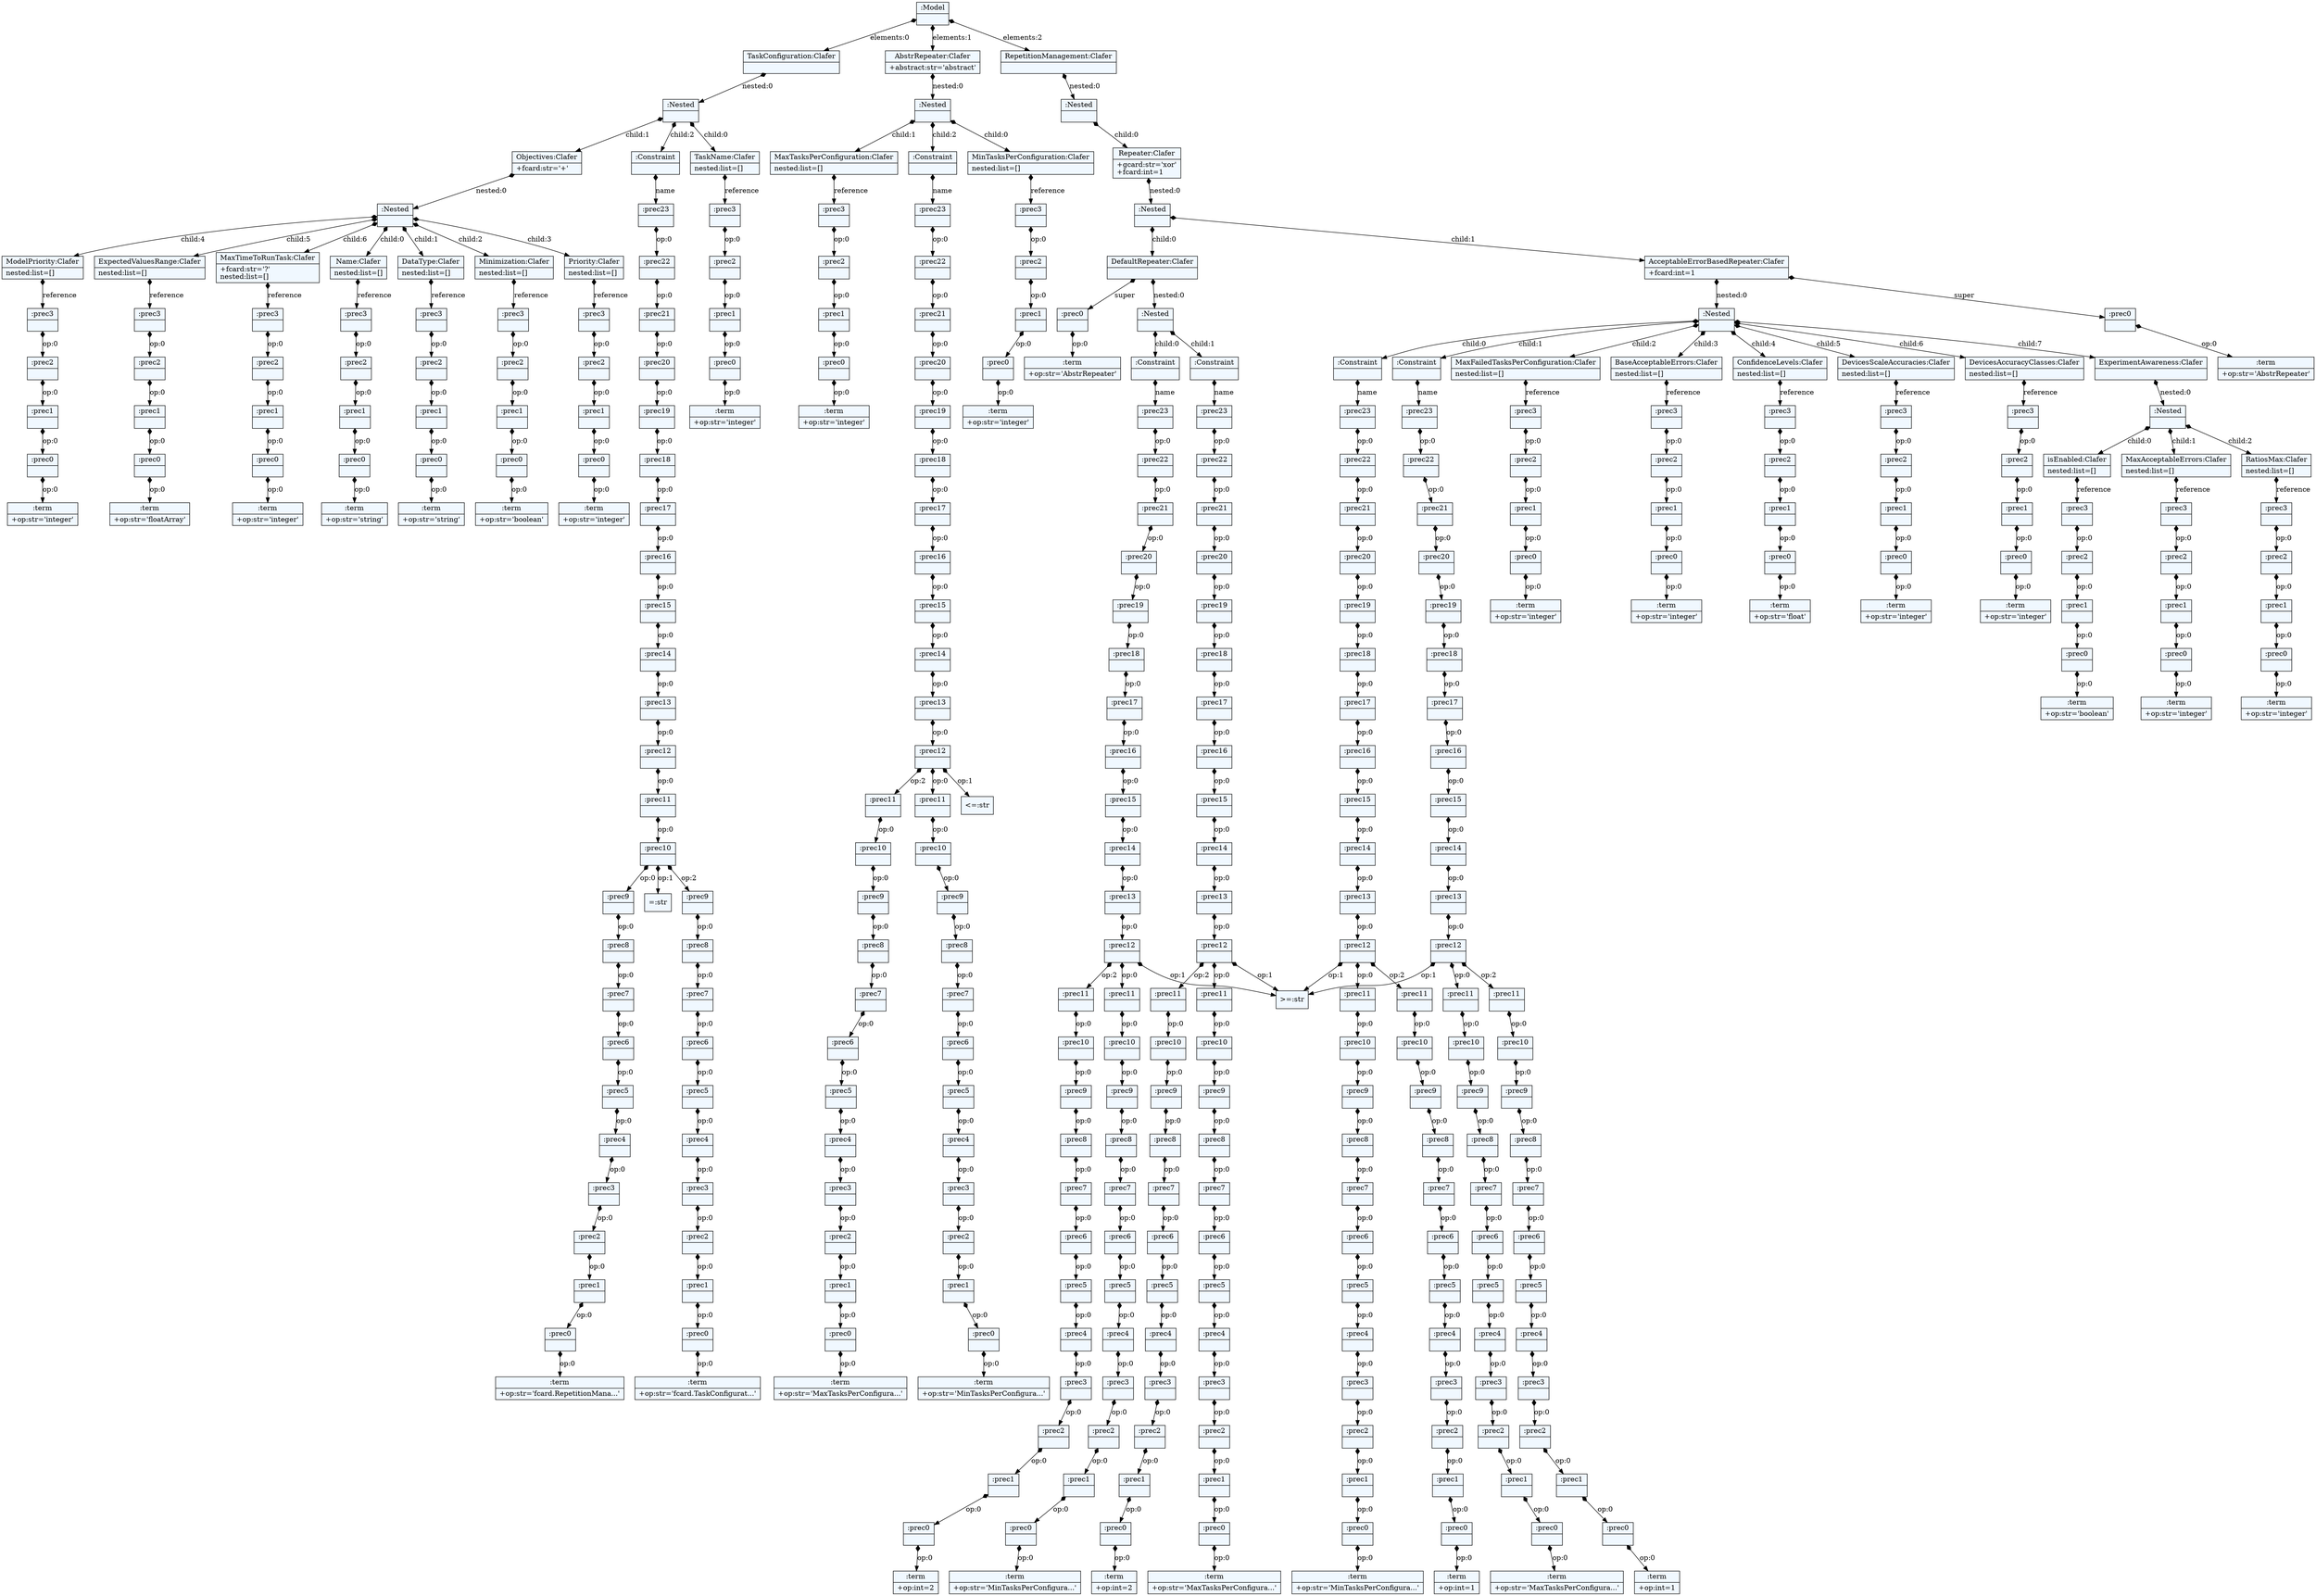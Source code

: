 
    digraph textX {
    fontname = "Bitstream Vera Sans"
    fontsize = 8
    node[
        shape=record,
        style=filled,
        fillcolor=aliceblue
    ]
    nodesep = 0.3
    edge[dir=black,arrowtail=empty]


139793240315472 -> 139793240315088 [label="elements:0" arrowtail=diamond dir=both]
139793240315088 -> 139793240315344 [label="nested:0" arrowtail=diamond dir=both]
139793240315344 -> 139793237294992 [label="child:0" arrowtail=diamond dir=both]
139793237294992 -> 139793237294608 [label="reference" arrowtail=diamond dir=both]
139793237294608 -> 139793237292048 [label="op:0" arrowtail=diamond dir=both]
139793237292048 -> 139793237292304 [label="op:0" arrowtail=diamond dir=both]
139793237292304 -> 139793237292624 [label="op:0" arrowtail=diamond dir=both]
139793237292624 -> 139793237293200 [label="op:0" arrowtail=diamond dir=both]
139793237293200[label="{:term|+op:str='integer'\l}"]
139793237292624[label="{:prec0|}"]
139793237292304[label="{:prec1|}"]
139793237292048[label="{:prec2|}"]
139793237294608[label="{:prec3|}"]
139793237294992[label="{TaskName:Clafer|nested:list=[]\l}"]
139793240315344 -> 139793237294736 [label="child:1" arrowtail=diamond dir=both]
139793237294736 -> 139793237293520 [label="nested:0" arrowtail=diamond dir=both]
139793237293520 -> 139793237291536 [label="child:0" arrowtail=diamond dir=both]
139793237291536 -> 139793239411856 [label="reference" arrowtail=diamond dir=both]
139793239411856 -> 139793239410832 [label="op:0" arrowtail=diamond dir=both]
139793239410832 -> 139793239411920 [label="op:0" arrowtail=diamond dir=both]
139793239411920 -> 139793239409296 [label="op:0" arrowtail=diamond dir=both]
139793239409296 -> 139793239411280 [label="op:0" arrowtail=diamond dir=both]
139793239411280[label="{:term|+op:str='string'\l}"]
139793239409296[label="{:prec0|}"]
139793239411920[label="{:prec1|}"]
139793239410832[label="{:prec2|}"]
139793239411856[label="{:prec3|}"]
139793237291536[label="{Name:Clafer|nested:list=[]\l}"]
139793237293520 -> 139793237293776 [label="child:1" arrowtail=diamond dir=both]
139793237293776 -> 139793239411984 [label="reference" arrowtail=diamond dir=both]
139793239411984 -> 139793239410896 [label="op:0" arrowtail=diamond dir=both]
139793239410896 -> 139793239409104 [label="op:0" arrowtail=diamond dir=both]
139793239409104 -> 139793239412176 [label="op:0" arrowtail=diamond dir=both]
139793239412176 -> 139793238297424 [label="op:0" arrowtail=diamond dir=both]
139793238297424[label="{:term|+op:str='string'\l}"]
139793239412176[label="{:prec0|}"]
139793239409104[label="{:prec1|}"]
139793239410896[label="{:prec2|}"]
139793239411984[label="{:prec3|}"]
139793237293776[label="{DataType:Clafer|nested:list=[]\l}"]
139793237293520 -> 139793239409232 [label="child:2" arrowtail=diamond dir=both]
139793239409232 -> 139793239410768 [label="reference" arrowtail=diamond dir=both]
139793239410768 -> 139793237291408 [label="op:0" arrowtail=diamond dir=both]
139793237291408 -> 139793238295760 [label="op:0" arrowtail=diamond dir=both]
139793238295760 -> 139793239773840 [label="op:0" arrowtail=diamond dir=both]
139793239773840 -> 139793239776336 [label="op:0" arrowtail=diamond dir=both]
139793239776336[label="{:term|+op:str='boolean'\l}"]
139793239773840[label="{:prec0|}"]
139793238295760[label="{:prec1|}"]
139793237291408[label="{:prec2|}"]
139793239410768[label="{:prec3|}"]
139793239409232[label="{Minimization:Clafer|nested:list=[]\l}"]
139793237293520 -> 139793239408976 [label="child:3" arrowtail=diamond dir=both]
139793239408976 -> 139793237295056 [label="reference" arrowtail=diamond dir=both]
139793237295056 -> 139793254257232 [label="op:0" arrowtail=diamond dir=both]
139793254257232 -> 139793239776528 [label="op:0" arrowtail=diamond dir=both]
139793239776528 -> 139793239386512 [label="op:0" arrowtail=diamond dir=both]
139793239386512 -> 139793239387600 [label="op:0" arrowtail=diamond dir=both]
139793239387600[label="{:term|+op:str='integer'\l}"]
139793239386512[label="{:prec0|}"]
139793239776528[label="{:prec1|}"]
139793254257232[label="{:prec2|}"]
139793237295056[label="{:prec3|}"]
139793239408976[label="{Priority:Clafer|nested:list=[]\l}"]
139793237293520 -> 139793238297616 [label="child:4" arrowtail=diamond dir=both]
139793238297616 -> 139793239774608 [label="reference" arrowtail=diamond dir=both]
139793239774608 -> 139793239409424 [label="op:0" arrowtail=diamond dir=both]
139793239409424 -> 139793239386640 [label="op:0" arrowtail=diamond dir=both]
139793239386640 -> 139793239614352 [label="op:0" arrowtail=diamond dir=both]
139793239614352 -> 139793239614544 [label="op:0" arrowtail=diamond dir=both]
139793239614544[label="{:term|+op:str='integer'\l}"]
139793239614352[label="{:prec0|}"]
139793239386640[label="{:prec1|}"]
139793239409424[label="{:prec2|}"]
139793239774608[label="{:prec3|}"]
139793238297616[label="{ModelPriority:Clafer|nested:list=[]\l}"]
139793237293520 -> 139793239411728 [label="child:5" arrowtail=diamond dir=both]
139793239411728 -> 139793239387920 [label="reference" arrowtail=diamond dir=both]
139793239387920 -> 139793239614800 [label="op:0" arrowtail=diamond dir=both]
139793239614800 -> 139793238303952 [label="op:0" arrowtail=diamond dir=both]
139793238303952 -> 139793253451664 [label="op:0" arrowtail=diamond dir=both]
139793253451664 -> 139793237957328 [label="op:0" arrowtail=diamond dir=both]
139793237957328[label="{:term|+op:str='floatArray'\l}"]
139793253451664[label="{:prec0|}"]
139793238303952[label="{:prec1|}"]
139793239614800[label="{:prec2|}"]
139793239387920[label="{:prec3|}"]
139793239411728[label="{ExpectedValuesRange:Clafer|nested:list=[]\l}"]
139793237293520 -> 139793239386320 [label="child:6" arrowtail=diamond dir=both]
139793239386320 -> 139793239614160 [label="reference" arrowtail=diamond dir=both]
139793239614160 -> 139793253875984 [label="op:0" arrowtail=diamond dir=both]
139793253875984 -> 139793253490768 [label="op:0" arrowtail=diamond dir=both]
139793253490768 -> 139793237665616 [label="op:0" arrowtail=diamond dir=both]
139793237665616 -> 139793237664208 [label="op:0" arrowtail=diamond dir=both]
139793237664208[label="{:term|+op:str='integer'\l}"]
139793237665616[label="{:prec0|}"]
139793253490768[label="{:prec1|}"]
139793253875984[label="{:prec2|}"]
139793239614160[label="{:prec3|}"]
139793239386320[label="{MaxTimeToRunTask:Clafer|+fcard:str='\?'\lnested:list=[]\l}"]
139793237293520[label="{:Nested|}"]
139793237294736[label="{Objectives:Clafer|+fcard:str='+'\l}"]
139793240315344 -> 139793239384208 [label="child:2" arrowtail=diamond dir=both]
139793239384208 -> 139793237292368 [label="name" arrowtail=diamond dir=both]
139793237292368 -> 139793240206800 [label="op:0" arrowtail=diamond dir=both]
139793240206800 -> 139793240205008 [label="op:0" arrowtail=diamond dir=both]
139793240205008 -> 139793240205392 [label="op:0" arrowtail=diamond dir=both]
139793240205392 -> 139793240203856 [label="op:0" arrowtail=diamond dir=both]
139793240203856 -> 139793237575312 [label="op:0" arrowtail=diamond dir=both]
139793237575312 -> 139793237574224 [label="op:0" arrowtail=diamond dir=both]
139793237574224 -> 139793237574096 [label="op:0" arrowtail=diamond dir=both]
139793237574096 -> 139793237577040 [label="op:0" arrowtail=diamond dir=both]
139793237577040 -> 139793237576912 [label="op:0" arrowtail=diamond dir=both]
139793237576912 -> 139793236953488 [label="op:0" arrowtail=diamond dir=both]
139793236953488 -> 139793236953552 [label="op:0" arrowtail=diamond dir=both]
139793236953552 -> 139793236951888 [label="op:0" arrowtail=diamond dir=both]
139793236951888 -> 139793236953168 [label="op:0" arrowtail=diamond dir=both]
139793236953168 -> 139793236952272 [label="op:0" arrowtail=diamond dir=both]
139793236952272 -> 139793236954768 [label="op:0" arrowtail=diamond dir=both]
139793236954768 -> 139793236951760 [label="op:0" arrowtail=diamond dir=both]
139793236951760 -> 139793465747216 [label="op:0" arrowtail=diamond dir=both]
139793465747216 -> 139793239685648 [label="op:0" arrowtail=diamond dir=both]
139793239685648 -> 139793465580304 [label="op:0" arrowtail=diamond dir=both]
139793465580304 -> 139793250999696 [label="op:0" arrowtail=diamond dir=both]
139793250999696 -> 139793237502544 [label="op:0" arrowtail=diamond dir=both]
139793237502544 -> 139793239872208 [label="op:0" arrowtail=diamond dir=both]
139793239872208 -> 139793240595984 [label="op:0" arrowtail=diamond dir=both]
139793240595984 -> 139793236888912 [label="op:0" arrowtail=diamond dir=both]
139793236888912[label="{:term|+op:str='fcard.RepetitionMana...'\l}"]
139793240595984[label="{:prec0|}"]
139793239872208[label="{:prec1|}"]
139793237502544[label="{:prec2|}"]
139793250999696[label="{:prec3|}"]
139793465580304[label="{:prec4|}"]
139793239685648[label="{:prec5|}"]
139793465747216[label="{:prec6|}"]
139793236951760[label="{:prec7|}"]
139793236954768[label="{:prec8|}"]
139793236952272[label="{:prec9|}"]
139793236953168 -> "=:str" [label="op:1" arrowtail=diamond dir=both]
139793236953168 -> 139793236952400 [label="op:2" arrowtail=diamond dir=both]
139793236952400 -> 139793236954512 [label="op:0" arrowtail=diamond dir=both]
139793236954512 -> 139793239686672 [label="op:0" arrowtail=diamond dir=both]
139793239686672 -> 139793239684432 [label="op:0" arrowtail=diamond dir=both]
139793239684432 -> 139793250998608 [label="op:0" arrowtail=diamond dir=both]
139793250998608 -> 139793239925328 [label="op:0" arrowtail=diamond dir=both]
139793239925328 -> 139793236887696 [label="op:0" arrowtail=diamond dir=both]
139793236887696 -> 139793236889232 [label="op:0" arrowtail=diamond dir=both]
139793236889232 -> 139793236888784 [label="op:0" arrowtail=diamond dir=both]
139793236888784 -> 139793236889296 [label="op:0" arrowtail=diamond dir=both]
139793236889296 -> 139793236888464 [label="op:0" arrowtail=diamond dir=both]
139793236888464[label="{:term|+op:str='fcard.TaskConfigurat...'\l}"]
139793236889296[label="{:prec0|}"]
139793236888784[label="{:prec1|}"]
139793236889232[label="{:prec2|}"]
139793236887696[label="{:prec3|}"]
139793239925328[label="{:prec4|}"]
139793250998608[label="{:prec5|}"]
139793239684432[label="{:prec6|}"]
139793239686672[label="{:prec7|}"]
139793236954512[label="{:prec8|}"]
139793236952400[label="{:prec9|}"]
139793236953168[label="{:prec10|}"]
139793236951888[label="{:prec11|}"]
139793236953552[label="{:prec12|}"]
139793236953488[label="{:prec13|}"]
139793237576912[label="{:prec14|}"]
139793237577040[label="{:prec15|}"]
139793237574096[label="{:prec16|}"]
139793237574224[label="{:prec17|}"]
139793237575312[label="{:prec18|}"]
139793240203856[label="{:prec19|}"]
139793240205392[label="{:prec20|}"]
139793240205008[label="{:prec21|}"]
139793240206800[label="{:prec22|}"]
139793237292368[label="{:prec23|}"]
139793239384208[label="{:Constraint|}"]
139793240315344[label="{:Nested|}"]
139793240315088[label="{TaskConfiguration:Clafer|}"]
139793240315472 -> 139793240314768 [label="elements:1" arrowtail=diamond dir=both]
139793240314768 -> 139793239819024 [label="nested:0" arrowtail=diamond dir=both]
139793239819024 -> 139793240204688 [label="child:0" arrowtail=diamond dir=both]
139793240204688 -> 139793240205136 [label="reference" arrowtail=diamond dir=both]
139793240205136 -> 139793240207184 [label="op:0" arrowtail=diamond dir=both]
139793240207184 -> 139793237576016 [label="op:0" arrowtail=diamond dir=both]
139793237576016 -> 139793237576080 [label="op:0" arrowtail=diamond dir=both]
139793237576080 -> 139793237576400 [label="op:0" arrowtail=diamond dir=both]
139793237576400[label="{:term|+op:str='integer'\l}"]
139793237576080[label="{:prec0|}"]
139793237576016[label="{:prec1|}"]
139793240207184[label="{:prec2|}"]
139793240205136[label="{:prec3|}"]
139793240204688[label="{MinTasksPerConfiguration:Clafer|nested:list=[]\l}"]
139793239819024 -> 139793237575376 [label="child:1" arrowtail=diamond dir=both]
139793237575376 -> 139793237575888 [label="reference" arrowtail=diamond dir=both]
139793237575888 -> 139793240207056 [label="op:0" arrowtail=diamond dir=both]
139793240207056 -> 139793240205776 [label="op:0" arrowtail=diamond dir=both]
139793240205776 -> 139793236953424 [label="op:0" arrowtail=diamond dir=both]
139793236953424 -> 139793236953360 [label="op:0" arrowtail=diamond dir=both]
139793236953360[label="{:term|+op:str='integer'\l}"]
139793236953424[label="{:prec0|}"]
139793240205776[label="{:prec1|}"]
139793240207056[label="{:prec2|}"]
139793237575888[label="{:prec3|}"]
139793237575376[label="{MaxTasksPerConfiguration:Clafer|nested:list=[]\l}"]
139793239819024 -> 139793240205520 [label="child:2" arrowtail=diamond dir=both]
139793240205520 -> 139793240206416 [label="name" arrowtail=diamond dir=both]
139793240206416 -> 139793237575184 [label="op:0" arrowtail=diamond dir=both]
139793237575184 -> 139793236953296 [label="op:0" arrowtail=diamond dir=both]
139793236953296 -> 139793236952208 [label="op:0" arrowtail=diamond dir=both]
139793236952208 -> 139793236954384 [label="op:0" arrowtail=diamond dir=both]
139793236954384 -> 139793236953040 [label="op:0" arrowtail=diamond dir=both]
139793236953040 -> 139793239685840 [label="op:0" arrowtail=diamond dir=both]
139793239685840 -> 139793250996688 [label="op:0" arrowtail=diamond dir=both]
139793250996688 -> 139793239874960 [label="op:0" arrowtail=diamond dir=both]
139793239874960 -> 139793236889552 [label="op:0" arrowtail=diamond dir=both]
139793236889552 -> 139793236887376 [label="op:0" arrowtail=diamond dir=both]
139793236887376 -> 139793254015952 [label="op:0" arrowtail=diamond dir=both]
139793254015952 -> 139793463577872 [label="op:0" arrowtail=diamond dir=both]
139793463577872 -> 139793463574672 [label="op:0" arrowtail=diamond dir=both]
139793463574672 -> 139793463575568 [label="op:0" arrowtail=diamond dir=both]
139793463575568 -> 139793463574736 [label="op:0" arrowtail=diamond dir=both]
139793463574736 -> 139793463576976 [label="op:0" arrowtail=diamond dir=both]
139793463576976 -> 139793463578384 [label="op:0" arrowtail=diamond dir=both]
139793463578384 -> 139793239403536 [label="op:0" arrowtail=diamond dir=both]
139793239403536 -> 139793239401936 [label="op:0" arrowtail=diamond dir=both]
139793239401936 -> 139793239402000 [label="op:0" arrowtail=diamond dir=both]
139793239402000 -> 139793239402448 [label="op:0" arrowtail=diamond dir=both]
139793239402448 -> 139793239402512 [label="op:0" arrowtail=diamond dir=both]
139793239402512 -> 139793238146128 [label="op:0" arrowtail=diamond dir=both]
139793238146128 -> 139793253760784 [label="op:0" arrowtail=diamond dir=both]
139793253760784[label="{:term|+op:str='MinTasksPerConfigura...'\l}"]
139793238146128[label="{:prec0|}"]
139793239402512[label="{:prec1|}"]
139793239402448[label="{:prec2|}"]
139793239402000[label="{:prec3|}"]
139793239401936[label="{:prec4|}"]
139793239403536[label="{:prec5|}"]
139793463578384[label="{:prec6|}"]
139793463576976[label="{:prec7|}"]
139793463574736[label="{:prec8|}"]
139793463575568[label="{:prec9|}"]
139793463574672[label="{:prec10|}"]
139793463577872[label="{:prec11|}"]
139793254015952 -> "<=:str" [label="op:1" arrowtail=diamond dir=both]
139793254015952 -> 139793463575056 [label="op:2" arrowtail=diamond dir=both]
139793463575056 -> 139793463575120 [label="op:0" arrowtail=diamond dir=both]
139793463575120 -> 139793463577616 [label="op:0" arrowtail=diamond dir=both]
139793463577616 -> 139793463576912 [label="op:0" arrowtail=diamond dir=both]
139793463576912 -> 139793239403664 [label="op:0" arrowtail=diamond dir=both]
139793239403664 -> 139793239401616 [label="op:0" arrowtail=diamond dir=both]
139793239401616 -> 139793239402320 [label="op:0" arrowtail=diamond dir=both]
139793239402320 -> 139793239400592 [label="op:0" arrowtail=diamond dir=both]
139793239400592 -> 139793250653712 [label="op:0" arrowtail=diamond dir=both]
139793250653712 -> 139793240387280 [label="op:0" arrowtail=diamond dir=both]
139793240387280 -> 139793240387088 [label="op:0" arrowtail=diamond dir=both]
139793240387088 -> 139793240387472 [label="op:0" arrowtail=diamond dir=both]
139793240387472 -> 139793240384912 [label="op:0" arrowtail=diamond dir=both]
139793240384912[label="{:term|+op:str='MaxTasksPerConfigura...'\l}"]
139793240387472[label="{:prec0|}"]
139793240387088[label="{:prec1|}"]
139793240387280[label="{:prec2|}"]
139793250653712[label="{:prec3|}"]
139793239400592[label="{:prec4|}"]
139793239402320[label="{:prec5|}"]
139793239401616[label="{:prec6|}"]
139793239403664[label="{:prec7|}"]
139793463576912[label="{:prec8|}"]
139793463577616[label="{:prec9|}"]
139793463575120[label="{:prec10|}"]
139793463575056[label="{:prec11|}"]
139793254015952[label="{:prec12|}"]
139793236887376[label="{:prec13|}"]
139793236889552[label="{:prec14|}"]
139793239874960[label="{:prec15|}"]
139793250996688[label="{:prec16|}"]
139793239685840[label="{:prec17|}"]
139793236953040[label="{:prec18|}"]
139793236954384[label="{:prec19|}"]
139793236952208[label="{:prec20|}"]
139793236953296[label="{:prec21|}"]
139793237575184[label="{:prec22|}"]
139793240206416[label="{:prec23|}"]
139793240205520[label="{:Constraint|}"]
139793239819024[label="{:Nested|}"]
139793240314768[label="{AbstrRepeater:Clafer|+abstract:str='abstract'\l}"]
139793240315472 -> 139793240316368 [label="elements:2" arrowtail=diamond dir=both]
139793240316368 -> 139793237293328 [label="nested:0" arrowtail=diamond dir=both]
139793237293328 -> 139793237575056 [label="child:0" arrowtail=diamond dir=both]
139793237575056 -> 139793236953680 [label="nested:0" arrowtail=diamond dir=both]
139793236953680 -> 139793236953104 [label="child:0" arrowtail=diamond dir=both]
139793236953104 -> 139793463794192 [label="super" arrowtail=diamond dir=both]
139793463794192 -> 139793239872400 [label="op:0" arrowtail=diamond dir=both]
139793239872400[label="{:term|+op:str='AbstrRepeater'\l}"]
139793463794192[label="{:prec0|}"]
139793236953104 -> 139793236886288 [label="nested:0" arrowtail=diamond dir=both]
139793236886288 -> 139793236888400 [label="child:0" arrowtail=diamond dir=both]
139793236888400 -> 139793254016080 [label="name" arrowtail=diamond dir=both]
139793254016080 -> 139793463577936 [label="op:0" arrowtail=diamond dir=both]
139793463577936 -> 139793463577104 [label="op:0" arrowtail=diamond dir=both]
139793463577104 -> 139793239401360 [label="op:0" arrowtail=diamond dir=both]
139793239401360 -> 139793239400976 [label="op:0" arrowtail=diamond dir=both]
139793239400976 -> 139793239401872 [label="op:0" arrowtail=diamond dir=both]
139793239401872 -> 139793240386448 [label="op:0" arrowtail=diamond dir=both]
139793240386448 -> 139793240387408 [label="op:0" arrowtail=diamond dir=both]
139793240387408 -> 139793240384464 [label="op:0" arrowtail=diamond dir=both]
139793240384464 -> 139793240387344 [label="op:0" arrowtail=diamond dir=both]
139793240387344 -> 139793240386640 [label="op:0" arrowtail=diamond dir=both]
139793240386640 -> 139793240385680 [label="op:0" arrowtail=diamond dir=both]
139793240385680 -> 139793250649680 [label="op:0" arrowtail=diamond dir=both]
139793250649680 -> 139793250575440 [label="op:0" arrowtail=diamond dir=both]
139793250575440 -> 139793240541520 [label="op:0" arrowtail=diamond dir=both]
139793240541520 -> 139793251037648 [label="op:0" arrowtail=diamond dir=both]
139793251037648 -> 139793251038480 [label="op:0" arrowtail=diamond dir=both]
139793251038480 -> 139793251039120 [label="op:0" arrowtail=diamond dir=both]
139793251039120 -> 139793251037520 [label="op:0" arrowtail=diamond dir=both]
139793251037520 -> 139793251041232 [label="op:0" arrowtail=diamond dir=both]
139793251041232 -> 139793236704976 [label="op:0" arrowtail=diamond dir=both]
139793236704976 -> 139793237166096 [label="op:0" arrowtail=diamond dir=both]
139793237166096 -> 139793237166864 [label="op:0" arrowtail=diamond dir=both]
139793237166864 -> 139793240823120 [label="op:0" arrowtail=diamond dir=both]
139793240823120 -> 139793463510160 [label="op:0" arrowtail=diamond dir=both]
139793463510160[label="{:term|+op:str='MinTasksPerConfigura...'\l}"]
139793240823120[label="{:prec0|}"]
139793237166864[label="{:prec1|}"]
139793237166096[label="{:prec2|}"]
139793236704976[label="{:prec3|}"]
139793251041232[label="{:prec4|}"]
139793251037520[label="{:prec5|}"]
139793251039120[label="{:prec6|}"]
139793251038480[label="{:prec7|}"]
139793251037648[label="{:prec8|}"]
139793240541520[label="{:prec9|}"]
139793250575440[label="{:prec10|}"]
139793250649680[label="{:prec11|}"]
139793240385680 -> ">=:str" [label="op:1" arrowtail=diamond dir=both]
139793240385680 -> 139793250575888 [label="op:2" arrowtail=diamond dir=both]
139793250575888 -> 139793466527184 [label="op:0" arrowtail=diamond dir=both]
139793466527184 -> 139793251039952 [label="op:0" arrowtail=diamond dir=both]
139793251039952 -> 139793251039760 [label="op:0" arrowtail=diamond dir=both]
139793251039760 -> 139793251040592 [label="op:0" arrowtail=diamond dir=both]
139793251040592 -> 139793251039184 [label="op:0" arrowtail=diamond dir=both]
139793251039184 -> 139793237167440 [label="op:0" arrowtail=diamond dir=both]
139793237167440 -> 139793240824144 [label="op:0" arrowtail=diamond dir=both]
139793240824144 -> 139793463510544 [label="op:0" arrowtail=diamond dir=both]
139793463510544 -> 139793463511632 [label="op:0" arrowtail=diamond dir=both]
139793463511632 -> 139793463511760 [label="op:0" arrowtail=diamond dir=both]
139793463511760 -> 139793463511376 [label="op:0" arrowtail=diamond dir=both]
139793463511376 -> 139793463511504 [label="op:0" arrowtail=diamond dir=both]
139793463511504[label="{:term|+op:int=2\l}"]
139793463511376[label="{:prec0|}"]
139793463511760[label="{:prec1|}"]
139793463511632[label="{:prec2|}"]
139793463510544[label="{:prec3|}"]
139793240824144[label="{:prec4|}"]
139793237167440[label="{:prec5|}"]
139793251039184[label="{:prec6|}"]
139793251040592[label="{:prec7|}"]
139793251039760[label="{:prec8|}"]
139793251039952[label="{:prec9|}"]
139793466527184[label="{:prec10|}"]
139793250575888[label="{:prec11|}"]
139793240385680[label="{:prec12|}"]
139793240386640[label="{:prec13|}"]
139793240387344[label="{:prec14|}"]
139793240384464[label="{:prec15|}"]
139793240387408[label="{:prec16|}"]
139793240386448[label="{:prec17|}"]
139793239401872[label="{:prec18|}"]
139793239400976[label="{:prec19|}"]
139793239401360[label="{:prec20|}"]
139793463577104[label="{:prec21|}"]
139793463577936[label="{:prec22|}"]
139793254016080[label="{:prec23|}"]
139793236888400[label="{:Constraint|}"]
139793236886288 -> 139793236887952 [label="child:1" arrowtail=diamond dir=both]
139793236887952 -> 139793463575824 [label="name" arrowtail=diamond dir=both]
139793463575824 -> 139793463576272 [label="op:0" arrowtail=diamond dir=both]
139793463576272 -> 139793239400720 [label="op:0" arrowtail=diamond dir=both]
139793239400720 -> 139793253501904 [label="op:0" arrowtail=diamond dir=both]
139793253501904 -> 139793240385872 [label="op:0" arrowtail=diamond dir=both]
139793240385872 -> 139793240384080 [label="op:0" arrowtail=diamond dir=both]
139793240384080 -> 139793240386192 [label="op:0" arrowtail=diamond dir=both]
139793240386192 -> 139793238327440 [label="op:0" arrowtail=diamond dir=both]
139793238327440 -> 139793466524624 [label="op:0" arrowtail=diamond dir=both]
139793466524624 -> 139793251040784 [label="op:0" arrowtail=diamond dir=both]
139793251040784 -> 139793251039504 [label="op:0" arrowtail=diamond dir=both]
139793251039504 -> 139793236701456 [label="op:0" arrowtail=diamond dir=both]
139793236701456 -> 139793240822160 [label="op:0" arrowtail=diamond dir=both]
139793240822160 -> 139793463511440 [label="op:0" arrowtail=diamond dir=both]
139793463511440 -> 139793463512656 [label="op:0" arrowtail=diamond dir=both]
139793463512656 -> 139793463512208 [label="op:0" arrowtail=diamond dir=both]
139793463512208 -> 139793463509904 [label="op:0" arrowtail=diamond dir=both]
139793463509904 -> 139793463509328 [label="op:0" arrowtail=diamond dir=both]
139793463509328 -> 139793463511568 [label="op:0" arrowtail=diamond dir=both]
139793463511568 -> 139793463510992 [label="op:0" arrowtail=diamond dir=both]
139793463510992 -> 139793463509200 [label="op:0" arrowtail=diamond dir=both]
139793463509200 -> 139793463511824 [label="op:0" arrowtail=diamond dir=both]
139793463511824 -> 139793463512720 [label="op:0" arrowtail=diamond dir=both]
139793463512720 -> 139793463510352 [label="op:0" arrowtail=diamond dir=both]
139793463510352 -> 139793463633872 [label="op:0" arrowtail=diamond dir=both]
139793463633872[label="{:term|+op:str='MaxTasksPerConfigura...'\l}"]
139793463510352[label="{:prec0|}"]
139793463512720[label="{:prec1|}"]
139793463511824[label="{:prec2|}"]
139793463509200[label="{:prec3|}"]
139793463510992[label="{:prec4|}"]
139793463511568[label="{:prec5|}"]
139793463509328[label="{:prec6|}"]
139793463509904[label="{:prec7|}"]
139793463512208[label="{:prec8|}"]
139793463512656[label="{:prec9|}"]
139793463511440[label="{:prec10|}"]
139793240822160[label="{:prec11|}"]
139793236701456 -> ">=:str" [label="op:1" arrowtail=diamond dir=both]
139793236701456 -> 139793250886608 [label="op:2" arrowtail=diamond dir=both]
139793250886608 -> 139793463510736 [label="op:0" arrowtail=diamond dir=both]
139793463510736 -> 139793463511888 [label="op:0" arrowtail=diamond dir=both]
139793463511888 -> 139793463509264 [label="op:0" arrowtail=diamond dir=both]
139793463509264 -> 139793463509968 [label="op:0" arrowtail=diamond dir=both]
139793463509968 -> 139793463509584 [label="op:0" arrowtail=diamond dir=both]
139793463509584 -> 139793463509520 [label="op:0" arrowtail=diamond dir=both]
139793463509520 -> 139793463512400 [label="op:0" arrowtail=diamond dir=both]
139793463512400 -> 139793463635024 [label="op:0" arrowtail=diamond dir=both]
139793463635024 -> 139793463632976 [label="op:0" arrowtail=diamond dir=both]
139793463632976 -> 139793463524752 [label="op:0" arrowtail=diamond dir=both]
139793463524752 -> 139793463524944 [label="op:0" arrowtail=diamond dir=both]
139793463524944 -> 139793463815248 [label="op:0" arrowtail=diamond dir=both]
139793463815248[label="{:term|+op:int=2\l}"]
139793463524944[label="{:prec0|}"]
139793463524752[label="{:prec1|}"]
139793463632976[label="{:prec2|}"]
139793463635024[label="{:prec3|}"]
139793463512400[label="{:prec4|}"]
139793463509520[label="{:prec5|}"]
139793463509584[label="{:prec6|}"]
139793463509968[label="{:prec7|}"]
139793463509264[label="{:prec8|}"]
139793463511888[label="{:prec9|}"]
139793463510736[label="{:prec10|}"]
139793250886608[label="{:prec11|}"]
139793236701456[label="{:prec12|}"]
139793251039504[label="{:prec13|}"]
139793251040784[label="{:prec14|}"]
139793466524624[label="{:prec15|}"]
139793238327440[label="{:prec16|}"]
139793240386192[label="{:prec17|}"]
139793240384080[label="{:prec18|}"]
139793240385872[label="{:prec19|}"]
139793253501904[label="{:prec20|}"]
139793239400720[label="{:prec21|}"]
139793463576272[label="{:prec22|}"]
139793463575824[label="{:prec23|}"]
139793236887952[label="{:Constraint|}"]
139793236886288[label="{:Nested|}"]
139793236953104[label="{DefaultRepeater:Clafer|}"]
139793236953680 -> 139793239926096 [label="child:1" arrowtail=diamond dir=both]
139793239926096 -> 139793236889424 [label="super" arrowtail=diamond dir=both]
139793236889424 -> 139793236951504 [label="op:0" arrowtail=diamond dir=both]
139793236951504[label="{:term|+op:str='AbstrRepeater'\l}"]
139793236889424[label="{:prec0|}"]
139793239926096 -> 139793463575184 [label="nested:0" arrowtail=diamond dir=both]
139793463575184 -> 139793239402192 [label="child:0" arrowtail=diamond dir=both]
139793239402192 -> 139793237543184 [label="name" arrowtail=diamond dir=both]
139793237543184 -> 139793240384208 [label="op:0" arrowtail=diamond dir=both]
139793240384208 -> 139793240385552 [label="op:0" arrowtail=diamond dir=both]
139793240385552 -> 139793240451088 [label="op:0" arrowtail=diamond dir=both]
139793240451088 -> 139793240090384 [label="op:0" arrowtail=diamond dir=both]
139793240090384 -> 139793251038224 [label="op:0" arrowtail=diamond dir=both]
139793251038224 -> 139793237167120 [label="op:0" arrowtail=diamond dir=both]
139793237167120 -> 139793463510224 [label="op:0" arrowtail=diamond dir=both]
139793463510224 -> 139793463510800 [label="op:0" arrowtail=diamond dir=both]
139793463510800 -> 139793463509392 [label="op:0" arrowtail=diamond dir=both]
139793463509392 -> 139793463513040 [label="op:0" arrowtail=diamond dir=both]
139793463513040 -> 139793463510672 [label="op:0" arrowtail=diamond dir=both]
139793463510672 -> 139793463635856 [label="op:0" arrowtail=diamond dir=both]
139793463635856 -> 139793463525008 [label="op:0" arrowtail=diamond dir=both]
139793463525008 -> 139793463525328 [label="op:0" arrowtail=diamond dir=both]
139793463525328 -> 139793463291344 [label="op:0" arrowtail=diamond dir=both]
139793463291344 -> 139793463289936 [label="op:0" arrowtail=diamond dir=both]
139793463289936 -> 139793463288336 [label="op:0" arrowtail=diamond dir=both]
139793463288336 -> 139793463290768 [label="op:0" arrowtail=diamond dir=both]
139793463290768 -> 139793463288272 [label="op:0" arrowtail=diamond dir=both]
139793463288272 -> 139793463288720 [label="op:0" arrowtail=diamond dir=both]
139793463288720 -> 139793463289360 [label="op:0" arrowtail=diamond dir=both]
139793463289360 -> 139793463288464 [label="op:0" arrowtail=diamond dir=both]
139793463288464 -> 139793238349392 [label="op:0" arrowtail=diamond dir=both]
139793238349392 -> 139793465488272 [label="op:0" arrowtail=diamond dir=both]
139793465488272[label="{:term|+op:str='MinTasksPerConfigura...'\l}"]
139793238349392[label="{:prec0|}"]
139793463288464[label="{:prec1|}"]
139793463289360[label="{:prec2|}"]
139793463288720[label="{:prec3|}"]
139793463288272[label="{:prec4|}"]
139793463290768[label="{:prec5|}"]
139793463288336[label="{:prec6|}"]
139793463289936[label="{:prec7|}"]
139793463291344[label="{:prec8|}"]
139793463525328[label="{:prec9|}"]
139793463525008[label="{:prec10|}"]
139793463635856[label="{:prec11|}"]
139793463510672 -> ">=:str" [label="op:1" arrowtail=diamond dir=both]
139793463510672 -> 139793463522256 [label="op:2" arrowtail=diamond dir=both]
139793463522256 -> 139793463524624 [label="op:0" arrowtail=diamond dir=both]
139793463524624 -> 139793463289808 [label="op:0" arrowtail=diamond dir=both]
139793463289808 -> 139793463291536 [label="op:0" arrowtail=diamond dir=both]
139793463291536 -> 139793463291024 [label="op:0" arrowtail=diamond dir=both]
139793463291024 -> 139793463290640 [label="op:0" arrowtail=diamond dir=both]
139793463290640 -> 139793463289424 [label="op:0" arrowtail=diamond dir=both]
139793463289424 -> 139793463288080 [label="op:0" arrowtail=diamond dir=both]
139793463288080 -> 139793465490768 [label="op:0" arrowtail=diamond dir=both]
139793465490768 -> 139793465489872 [label="op:0" arrowtail=diamond dir=both]
139793465489872 -> 139793463565392 [label="op:0" arrowtail=diamond dir=both]
139793463565392 -> 139793463564304 [label="op:0" arrowtail=diamond dir=both]
139793463564304 -> 139793463563728 [label="op:0" arrowtail=diamond dir=both]
139793463563728[label="{:term|+op:int=1\l}"]
139793463564304[label="{:prec0|}"]
139793463565392[label="{:prec1|}"]
139793465489872[label="{:prec2|}"]
139793465490768[label="{:prec3|}"]
139793463288080[label="{:prec4|}"]
139793463289424[label="{:prec5|}"]
139793463290640[label="{:prec6|}"]
139793463291024[label="{:prec7|}"]
139793463291536[label="{:prec8|}"]
139793463289808[label="{:prec9|}"]
139793463524624[label="{:prec10|}"]
139793463522256[label="{:prec11|}"]
139793463510672[label="{:prec12|}"]
139793463513040[label="{:prec13|}"]
139793463509392[label="{:prec14|}"]
139793463510800[label="{:prec15|}"]
139793463510224[label="{:prec16|}"]
139793237167120[label="{:prec17|}"]
139793251038224[label="{:prec18|}"]
139793240090384[label="{:prec19|}"]
139793240451088[label="{:prec20|}"]
139793240385552[label="{:prec21|}"]
139793240384208[label="{:prec22|}"]
139793237543184[label="{:prec23|}"]
139793239402192[label="{:Constraint|}"]
139793463575184 -> 139793239403600 [label="child:1" arrowtail=diamond dir=both]
139793239403600 -> 139793240384400 [label="name" arrowtail=diamond dir=both]
139793240384400 -> 139793240384784 [label="op:0" arrowtail=diamond dir=both]
139793240384784 -> 139793240088720 [label="op:0" arrowtail=diamond dir=both]
139793240088720 -> 139793251038032 [label="op:0" arrowtail=diamond dir=both]
139793251038032 -> 139793463511248 [label="op:0" arrowtail=diamond dir=both]
139793463511248 -> 139793463510480 [label="op:0" arrowtail=diamond dir=both]
139793463510480 -> 139793463510608 [label="op:0" arrowtail=diamond dir=both]
139793463510608 -> 139793463511312 [label="op:0" arrowtail=diamond dir=both]
139793463511312 -> 139793463524240 [label="op:0" arrowtail=diamond dir=both]
139793463524240 -> 139793463291664 [label="op:0" arrowtail=diamond dir=both]
139793463291664 -> 139793463288208 [label="op:0" arrowtail=diamond dir=both]
139793463288208 -> 139793463291408 [label="op:0" arrowtail=diamond dir=both]
139793463291408 -> 139793463291152 [label="op:0" arrowtail=diamond dir=both]
139793463291152 -> 139793465491344 [label="op:0" arrowtail=diamond dir=both]
139793465491344 -> 139793466462416 [label="op:0" arrowtail=diamond dir=both]
139793466462416 -> 139793463563408 [label="op:0" arrowtail=diamond dir=both]
139793463563408 -> 139793463563600 [label="op:0" arrowtail=diamond dir=both]
139793463563600 -> 139793463562768 [label="op:0" arrowtail=diamond dir=both]
139793463562768 -> 139793463563024 [label="op:0" arrowtail=diamond dir=both]
139793463563024 -> 139793463564432 [label="op:0" arrowtail=diamond dir=both]
139793463564432 -> 139793465092624 [label="op:0" arrowtail=diamond dir=both]
139793465092624 -> 139793465091152 [label="op:0" arrowtail=diamond dir=both]
139793465091152 -> 139793465091216 [label="op:0" arrowtail=diamond dir=both]
139793465091216 -> 139793465092944 [label="op:0" arrowtail=diamond dir=both]
139793465092944 -> 139793465093136 [label="op:0" arrowtail=diamond dir=both]
139793465093136[label="{:term|+op:str='MaxTasksPerConfigura...'\l}"]
139793465092944[label="{:prec0|}"]
139793465091216[label="{:prec1|}"]
139793465091152[label="{:prec2|}"]
139793465092624[label="{:prec3|}"]
139793463564432[label="{:prec4|}"]
139793463563024[label="{:prec5|}"]
139793463562768[label="{:prec6|}"]
139793463563600[label="{:prec7|}"]
139793463563408[label="{:prec8|}"]
139793466462416[label="{:prec9|}"]
139793465491344[label="{:prec10|}"]
139793463291152[label="{:prec11|}"]
139793463291408 -> ">=:str" [label="op:1" arrowtail=diamond dir=both]
139793463291408 -> 139793238350224 [label="op:2" arrowtail=diamond dir=both]
139793238350224 -> 139793465489808 [label="op:0" arrowtail=diamond dir=both]
139793465489808 -> 139793463565840 [label="op:0" arrowtail=diamond dir=both]
139793463565840 -> 139793463562704 [label="op:0" arrowtail=diamond dir=both]
139793463562704 -> 139793463562640 [label="op:0" arrowtail=diamond dir=both]
139793463562640 -> 139793463564176 [label="op:0" arrowtail=diamond dir=both]
139793463564176 -> 139793465093328 [label="op:0" arrowtail=diamond dir=both]
139793465093328 -> 139793465090704 [label="op:0" arrowtail=diamond dir=both]
139793465090704 -> 139793465093840 [label="op:0" arrowtail=diamond dir=both]
139793465093840 -> 139793465091856 [label="op:0" arrowtail=diamond dir=both]
139793465091856 -> 139793465092112 [label="op:0" arrowtail=diamond dir=both]
139793465092112 -> 139793465091664 [label="op:0" arrowtail=diamond dir=both]
139793465091664 -> 139793465093072 [label="op:0" arrowtail=diamond dir=both]
139793465093072[label="{:term|+op:int=1\l}"]
139793465091664[label="{:prec0|}"]
139793465092112[label="{:prec1|}"]
139793465091856[label="{:prec2|}"]
139793465093840[label="{:prec3|}"]
139793465090704[label="{:prec4|}"]
139793465093328[label="{:prec5|}"]
139793463564176[label="{:prec6|}"]
139793463562640[label="{:prec7|}"]
139793463562704[label="{:prec8|}"]
139793463565840[label="{:prec9|}"]
139793465489808[label="{:prec10|}"]
139793238350224[label="{:prec11|}"]
139793463291408[label="{:prec12|}"]
139793463288208[label="{:prec13|}"]
139793463291664[label="{:prec14|}"]
139793463524240[label="{:prec15|}"]
139793463511312[label="{:prec16|}"]
139793463510608[label="{:prec17|}"]
139793463510480[label="{:prec18|}"]
139793463511248[label="{:prec19|}"]
139793251038032[label="{:prec20|}"]
139793240088720[label="{:prec21|}"]
139793240384784[label="{:prec22|}"]
139793240384400[label="{:prec23|}"]
139793239403600[label="{:Constraint|}"]
139793463575184 -> 139793239684944 [label="child:2" arrowtail=diamond dir=both]
139793239684944 -> 139793240383632 [label="reference" arrowtail=diamond dir=both]
139793240383632 -> 139793251039696 [label="op:0" arrowtail=diamond dir=both]
139793251039696 -> 139793240824784 [label="op:0" arrowtail=diamond dir=both]
139793240824784 -> 139793463510864 [label="op:0" arrowtail=diamond dir=both]
139793463510864 -> 139793463509456 [label="op:0" arrowtail=diamond dir=both]
139793463509456[label="{:term|+op:str='integer'\l}"]
139793463510864[label="{:prec0|}"]
139793240824784[label="{:prec1|}"]
139793251039696[label="{:prec2|}"]
139793240383632[label="{:prec3|}"]
139793239684944[label="{MaxFailedTasksPerConfiguration:Clafer|nested:list=[]\l}"]
139793463575184 -> 139793240385360 [label="child:3" arrowtail=diamond dir=both]
139793240385360 -> 139793251038288 [label="reference" arrowtail=diamond dir=both]
139793251038288 -> 139793463512080 [label="op:0" arrowtail=diamond dir=both]
139793463512080 -> 139793463511056 [label="op:0" arrowtail=diamond dir=both]
139793463511056 -> 139793250561488 [label="op:0" arrowtail=diamond dir=both]
139793250561488 -> 139793463288848 [label="op:0" arrowtail=diamond dir=both]
139793463288848[label="{:term|+op:str='integer'\l}"]
139793250561488[label="{:prec0|}"]
139793463511056[label="{:prec1|}"]
139793463512080[label="{:prec2|}"]
139793251038288[label="{:prec3|}"]
139793240385360[label="{BaseAcceptableErrors:Clafer|nested:list=[]\l}"]
139793463575184 -> 139793240386000 [label="child:4" arrowtail=diamond dir=both]
139793240386000 -> 139793237164112 [label="reference" arrowtail=diamond dir=both]
139793237164112 -> 139793463634960 [label="op:0" arrowtail=diamond dir=both]
139793463634960 -> 139793463289488 [label="op:0" arrowtail=diamond dir=both]
139793463289488 -> 139793463289552 [label="op:0" arrowtail=diamond dir=both]
139793463289552 -> 139793465490384 [label="op:0" arrowtail=diamond dir=both]
139793465490384[label="{:term|+op:str='float'\l}"]
139793463289552[label="{:prec0|}"]
139793463289488[label="{:prec1|}"]
139793463634960[label="{:prec2|}"]
139793237164112[label="{:prec3|}"]
139793240386000[label="{ConfidenceLevels:Clafer|nested:list=[]\l}"]
139793463575184 -> 139793463510032 [label="child:5" arrowtail=diamond dir=both]
139793463510032 -> 139793463812752 [label="reference" arrowtail=diamond dir=both]
139793463812752 -> 139793463290000 [label="op:0" arrowtail=diamond dir=both]
139793463290000 -> 139793463564112 [label="op:0" arrowtail=diamond dir=both]
139793463564112 -> 139793463565712 [label="op:0" arrowtail=diamond dir=both]
139793463565712 -> 139793463562896 [label="op:0" arrowtail=diamond dir=both]
139793463562896[label="{:term|+op:str='integer'\l}"]
139793463565712[label="{:prec0|}"]
139793463564112[label="{:prec1|}"]
139793463290000[label="{:prec2|}"]
139793463812752[label="{:prec3|}"]
139793463510032[label="{DevicesScaleAccuracies:Clafer|nested:list=[]\l}"]
139793463575184 -> 139793463511952 [label="child:6" arrowtail=diamond dir=both]
139793463511952 -> 139793463291280 [label="reference" arrowtail=diamond dir=both]
139793463291280 -> 139793463563664 [label="op:0" arrowtail=diamond dir=both]
139793463563664 -> 139793463563088 [label="op:0" arrowtail=diamond dir=both]
139793463563088 -> 139793465092496 [label="op:0" arrowtail=diamond dir=both]
139793465092496 -> 139793465090832 [label="op:0" arrowtail=diamond dir=both]
139793465090832[label="{:term|+op:str='integer'\l}"]
139793465092496[label="{:prec0|}"]
139793463563088[label="{:prec1|}"]
139793463563664[label="{:prec2|}"]
139793463291280[label="{:prec3|}"]
139793463511952[label="{DevicesAccuracyClasses:Clafer|nested:list=[]\l}"]
139793463575184 -> 139793463523152 [label="child:7" arrowtail=diamond dir=both]
139793463523152 -> 139793463566096 [label="nested:0" arrowtail=diamond dir=both]
139793463566096 -> 139793465092240 [label="child:0" arrowtail=diamond dir=both]
139793465092240 -> 139793465090960 [label="reference" arrowtail=diamond dir=both]
139793465090960 -> 139793465091536 [label="op:0" arrowtail=diamond dir=both]
139793465091536 -> 139793465094032 [label="op:0" arrowtail=diamond dir=both]
139793465094032 -> 139793465090576 [label="op:0" arrowtail=diamond dir=both]
139793465090576 -> 139793237087248 [label="op:0" arrowtail=diamond dir=both]
139793237087248[label="{:term|+op:str='boolean'\l}"]
139793465090576[label="{:prec0|}"]
139793465094032[label="{:prec1|}"]
139793465091536[label="{:prec2|}"]
139793465090960[label="{:prec3|}"]
139793465092240[label="{isEnabled:Clafer|nested:list=[]\l}"]
139793463566096 -> 139793465091728 [label="child:1" arrowtail=diamond dir=both]
139793465091728 -> 139793465093264 [label="reference" arrowtail=diamond dir=both]
139793465093264 -> 139793465090384 [label="op:0" arrowtail=diamond dir=both]
139793465090384 -> 139793237086352 [label="op:0" arrowtail=diamond dir=both]
139793237086352 -> 139793237086928 [label="op:0" arrowtail=diamond dir=both]
139793237086928 -> 139793237086416 [label="op:0" arrowtail=diamond dir=both]
139793237086416[label="{:term|+op:str='integer'\l}"]
139793237086928[label="{:prec0|}"]
139793237086352[label="{:prec1|}"]
139793465090384[label="{:prec2|}"]
139793465093264[label="{:prec3|}"]
139793465091728[label="{MaxAcceptableErrors:Clafer|nested:list=[]\l}"]
139793463566096 -> 139793465092048 [label="child:2" arrowtail=diamond dir=both]
139793465092048 -> 139793465091984 [label="reference" arrowtail=diamond dir=both]
139793465091984 -> 139793237087312 [label="op:0" arrowtail=diamond dir=both]
139793237087312 -> 139793237086672 [label="op:0" arrowtail=diamond dir=both]
139793237086672 -> 139793237087568 [label="op:0" arrowtail=diamond dir=both]
139793237087568 -> 139793237087696 [label="op:0" arrowtail=diamond dir=both]
139793237087696[label="{:term|+op:str='integer'\l}"]
139793237087568[label="{:prec0|}"]
139793237086672[label="{:prec1|}"]
139793237087312[label="{:prec2|}"]
139793465091984[label="{:prec3|}"]
139793465092048[label="{RatiosMax:Clafer|nested:list=[]\l}"]
139793463566096[label="{:Nested|}"]
139793463523152[label="{ExperimentAwareness:Clafer|}"]
139793463575184[label="{:Nested|}"]
139793239926096[label="{AcceptableErrorBasedRepeater:Clafer|+fcard:int=1\l}"]
139793236953680[label="{:Nested|}"]
139793237575056[label="{Repeater:Clafer|+gcard:str='xor'\l+fcard:int=1\l}"]
139793237293328[label="{:Nested|}"]
139793240316368[label="{RepetitionManagement:Clafer|}"]
139793240315472[label="{:Model|}"]

}
